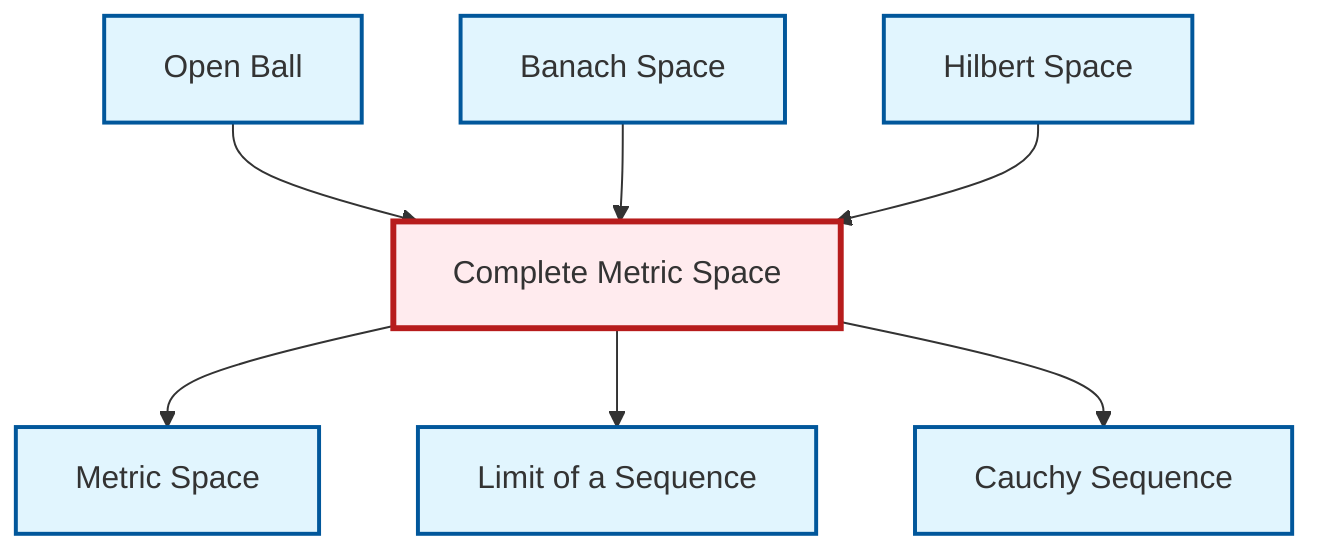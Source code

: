 graph TD
    classDef definition fill:#e1f5fe,stroke:#01579b,stroke-width:2px
    classDef theorem fill:#f3e5f5,stroke:#4a148c,stroke-width:2px
    classDef axiom fill:#fff3e0,stroke:#e65100,stroke-width:2px
    classDef example fill:#e8f5e9,stroke:#1b5e20,stroke-width:2px
    classDef current fill:#ffebee,stroke:#b71c1c,stroke-width:3px
    def-cauchy-sequence["Cauchy Sequence"]:::definition
    def-metric-space["Metric Space"]:::definition
    def-banach-space["Banach Space"]:::definition
    def-hilbert-space["Hilbert Space"]:::definition
    def-complete-metric-space["Complete Metric Space"]:::definition
    def-open-ball["Open Ball"]:::definition
    def-limit["Limit of a Sequence"]:::definition
    def-open-ball --> def-complete-metric-space
    def-complete-metric-space --> def-metric-space
    def-banach-space --> def-complete-metric-space
    def-complete-metric-space --> def-limit
    def-complete-metric-space --> def-cauchy-sequence
    def-hilbert-space --> def-complete-metric-space
    class def-complete-metric-space current